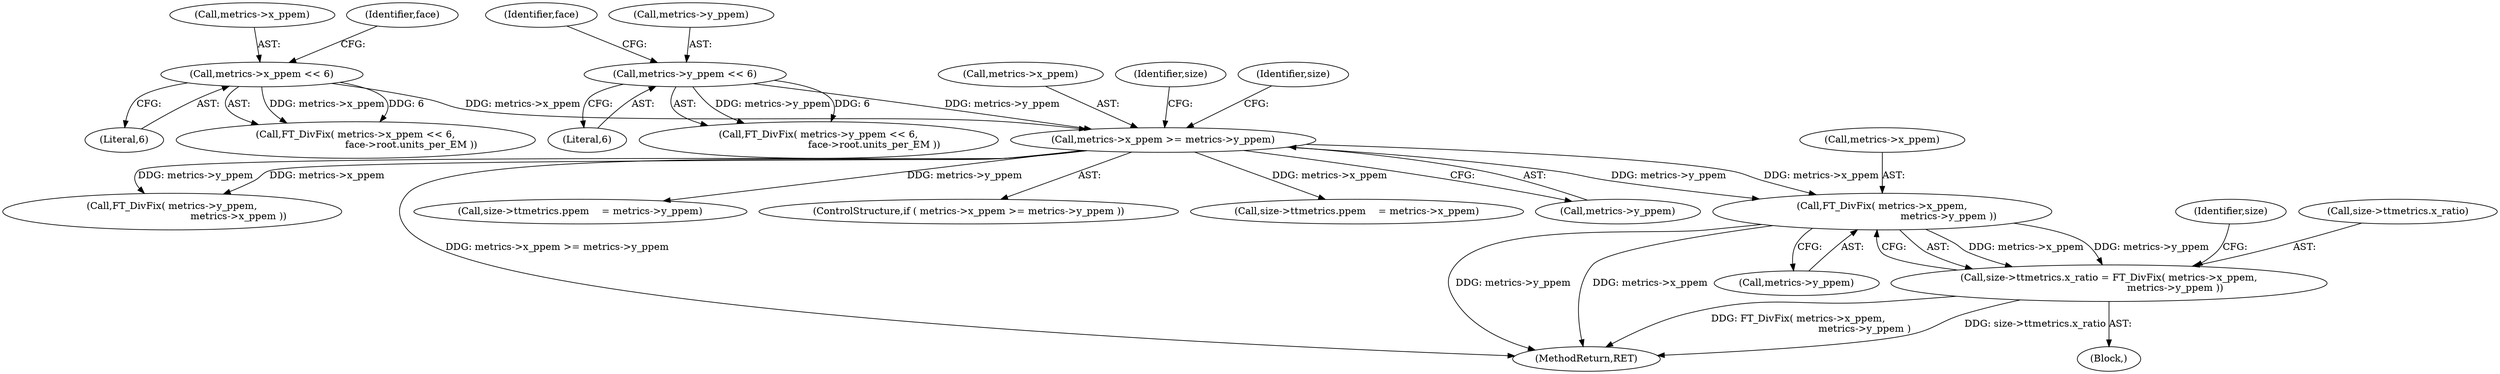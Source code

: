 digraph "0_savannah_e6699596af5c5d6f0ae0ea06e19df87dce088df8@pointer" {
"1000329" [label="(Call,FT_DivFix( metrics->x_ppem,\n                                           metrics->y_ppem ))"];
"1000257" [label="(Call,metrics->x_ppem >= metrics->y_ppem)"];
"1000217" [label="(Call,metrics->x_ppem << 6)"];
"1000232" [label="(Call,metrics->y_ppem << 6)"];
"1000323" [label="(Call,size->ttmetrics.x_ratio = FT_DivFix( metrics->x_ppem,\n                                           metrics->y_ppem ))"];
"1000339" [label="(Identifier,size)"];
"1000329" [label="(Call,FT_DivFix( metrics->x_ppem,\n                                           metrics->y_ppem ))"];
"1000232" [label="(Call,metrics->y_ppem << 6)"];
"1000296" [label="(Call,FT_DivFix( metrics->y_ppem,\n                                           metrics->x_ppem ))"];
"1000218" [label="(Call,metrics->x_ppem)"];
"1000257" [label="(Call,metrics->x_ppem >= metrics->y_ppem)"];
"1000351" [label="(MethodReturn,RET)"];
"1000258" [label="(Call,metrics->x_ppem)"];
"1000239" [label="(Identifier,face)"];
"1000216" [label="(Call,FT_DivFix( metrics->x_ppem << 6,\n                                    face->root.units_per_EM ))"];
"1000233" [label="(Call,metrics->y_ppem)"];
"1000314" [label="(Call,size->ttmetrics.ppem    = metrics->y_ppem)"];
"1000324" [label="(Call,size->ttmetrics.x_ratio)"];
"1000323" [label="(Call,size->ttmetrics.x_ratio = FT_DivFix( metrics->x_ppem,\n                                           metrics->y_ppem ))"];
"1000221" [label="(Literal,6)"];
"1000256" [label="(ControlStructure,if ( metrics->x_ppem >= metrics->y_ppem ))"];
"1000231" [label="(Call,FT_DivFix( metrics->y_ppem << 6,\n                                    face->root.units_per_EM ))"];
"1000274" [label="(Call,size->ttmetrics.ppem    = metrics->x_ppem)"];
"1000224" [label="(Identifier,face)"];
"1000308" [label="(Identifier,size)"];
"1000217" [label="(Call,metrics->x_ppem << 6)"];
"1000333" [label="(Call,metrics->y_ppem)"];
"1000304" [label="(Block,)"];
"1000261" [label="(Call,metrics->y_ppem)"];
"1000268" [label="(Identifier,size)"];
"1000330" [label="(Call,metrics->x_ppem)"];
"1000236" [label="(Literal,6)"];
"1000329" -> "1000323"  [label="AST: "];
"1000329" -> "1000333"  [label="CFG: "];
"1000330" -> "1000329"  [label="AST: "];
"1000333" -> "1000329"  [label="AST: "];
"1000323" -> "1000329"  [label="CFG: "];
"1000329" -> "1000351"  [label="DDG: metrics->y_ppem"];
"1000329" -> "1000351"  [label="DDG: metrics->x_ppem"];
"1000329" -> "1000323"  [label="DDG: metrics->x_ppem"];
"1000329" -> "1000323"  [label="DDG: metrics->y_ppem"];
"1000257" -> "1000329"  [label="DDG: metrics->x_ppem"];
"1000257" -> "1000329"  [label="DDG: metrics->y_ppem"];
"1000257" -> "1000256"  [label="AST: "];
"1000257" -> "1000261"  [label="CFG: "];
"1000258" -> "1000257"  [label="AST: "];
"1000261" -> "1000257"  [label="AST: "];
"1000268" -> "1000257"  [label="CFG: "];
"1000308" -> "1000257"  [label="CFG: "];
"1000257" -> "1000351"  [label="DDG: metrics->x_ppem >= metrics->y_ppem"];
"1000217" -> "1000257"  [label="DDG: metrics->x_ppem"];
"1000232" -> "1000257"  [label="DDG: metrics->y_ppem"];
"1000257" -> "1000274"  [label="DDG: metrics->x_ppem"];
"1000257" -> "1000296"  [label="DDG: metrics->y_ppem"];
"1000257" -> "1000296"  [label="DDG: metrics->x_ppem"];
"1000257" -> "1000314"  [label="DDG: metrics->y_ppem"];
"1000217" -> "1000216"  [label="AST: "];
"1000217" -> "1000221"  [label="CFG: "];
"1000218" -> "1000217"  [label="AST: "];
"1000221" -> "1000217"  [label="AST: "];
"1000224" -> "1000217"  [label="CFG: "];
"1000217" -> "1000216"  [label="DDG: metrics->x_ppem"];
"1000217" -> "1000216"  [label="DDG: 6"];
"1000232" -> "1000231"  [label="AST: "];
"1000232" -> "1000236"  [label="CFG: "];
"1000233" -> "1000232"  [label="AST: "];
"1000236" -> "1000232"  [label="AST: "];
"1000239" -> "1000232"  [label="CFG: "];
"1000232" -> "1000231"  [label="DDG: metrics->y_ppem"];
"1000232" -> "1000231"  [label="DDG: 6"];
"1000323" -> "1000304"  [label="AST: "];
"1000324" -> "1000323"  [label="AST: "];
"1000339" -> "1000323"  [label="CFG: "];
"1000323" -> "1000351"  [label="DDG: FT_DivFix( metrics->x_ppem,\n                                           metrics->y_ppem )"];
"1000323" -> "1000351"  [label="DDG: size->ttmetrics.x_ratio"];
}
